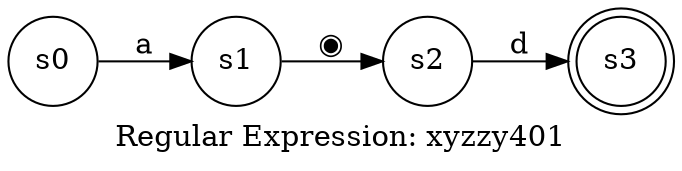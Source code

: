 digraph finite_state_machine {
	label="Regular Expression: xyzzy401";
	rankdir=LR;
	size="8,5"
	node [shape = doublecircle]; s3;
	node [shape = circle];
	s0 -> s1 [ label = "a" ];
	s1 -> s2 [ label = "◉" ];
	s2 -> s3 [ label = "d" ];
}
